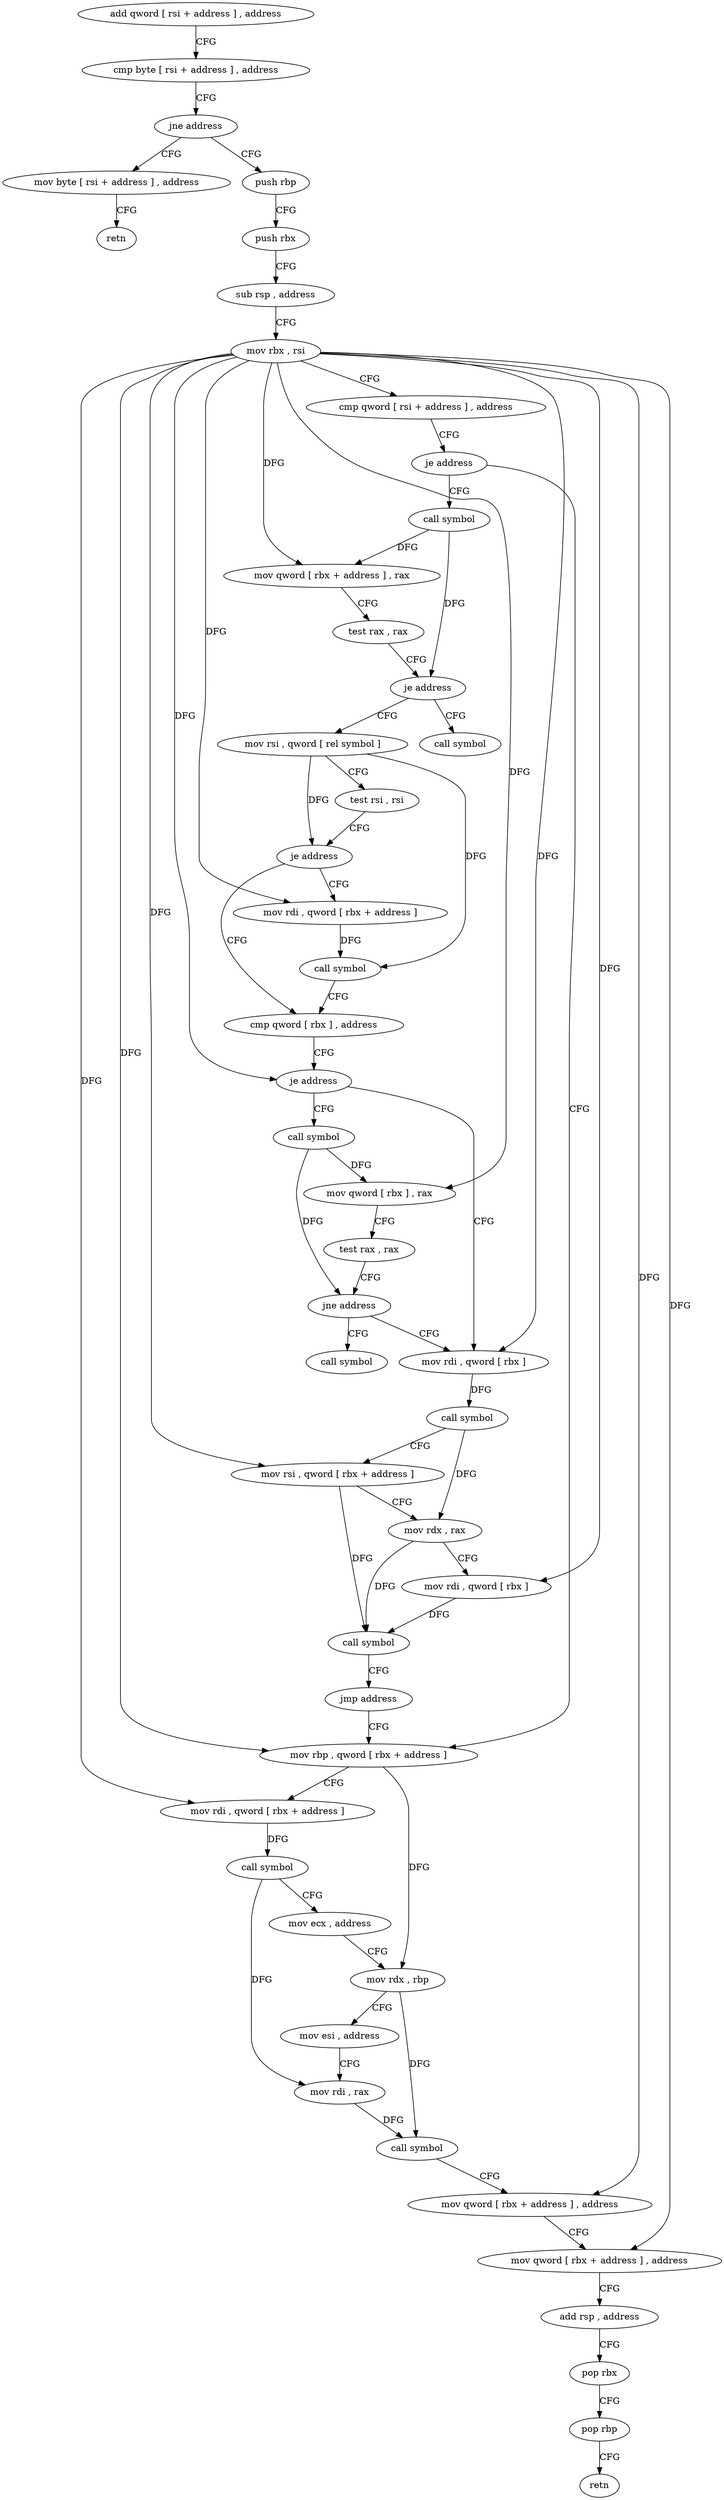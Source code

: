 digraph "func" {
"4216589" [label = "add qword [ rsi + address ] , address" ]
"4216594" [label = "cmp byte [ rsi + address ] , address" ]
"4216598" [label = "jne address" ]
"4216673" [label = "mov byte [ rsi + address ] , address" ]
"4216600" [label = "push rbp" ]
"4216677" [label = "retn" ]
"4216601" [label = "push rbx" ]
"4216602" [label = "sub rsp , address" ]
"4216606" [label = "mov rbx , rsi" ]
"4216609" [label = "cmp qword [ rsi + address ] , address" ]
"4216614" [label = "je address" ]
"4216678" [label = "call symbol" ]
"4216616" [label = "mov rbp , qword [ rbx + address ]" ]
"4216683" [label = "mov qword [ rbx + address ] , rax" ]
"4216687" [label = "test rax , rax" ]
"4216690" [label = "je address" ]
"4216744" [label = "call symbol" ]
"4216692" [label = "mov rsi , qword [ rel symbol ]" ]
"4216620" [label = "mov rdi , qword [ rbx + address ]" ]
"4216624" [label = "call symbol" ]
"4216629" [label = "mov ecx , address" ]
"4216634" [label = "mov rdx , rbp" ]
"4216637" [label = "mov esi , address" ]
"4216642" [label = "mov rdi , rax" ]
"4216645" [label = "call symbol" ]
"4216650" [label = "mov qword [ rbx + address ] , address" ]
"4216658" [label = "mov qword [ rbx + address ] , address" ]
"4216666" [label = "add rsp , address" ]
"4216670" [label = "pop rbx" ]
"4216671" [label = "pop rbp" ]
"4216672" [label = "retn" ]
"4216699" [label = "test rsi , rsi" ]
"4216702" [label = "je address" ]
"4216713" [label = "cmp qword [ rbx ] , address" ]
"4216704" [label = "mov rdi , qword [ rbx + address ]" ]
"4216717" [label = "je address" ]
"4216751" [label = "call symbol" ]
"4216719" [label = "mov rdi , qword [ rbx ]" ]
"4216708" [label = "call symbol" ]
"4216756" [label = "mov qword [ rbx ] , rax" ]
"4216759" [label = "test rax , rax" ]
"4216762" [label = "jne address" ]
"4216764" [label = "call symbol" ]
"4216722" [label = "call symbol" ]
"4216727" [label = "mov rsi , qword [ rbx + address ]" ]
"4216731" [label = "mov rdx , rax" ]
"4216734" [label = "mov rdi , qword [ rbx ]" ]
"4216737" [label = "call symbol" ]
"4216742" [label = "jmp address" ]
"4216589" -> "4216594" [ label = "CFG" ]
"4216594" -> "4216598" [ label = "CFG" ]
"4216598" -> "4216673" [ label = "CFG" ]
"4216598" -> "4216600" [ label = "CFG" ]
"4216673" -> "4216677" [ label = "CFG" ]
"4216600" -> "4216601" [ label = "CFG" ]
"4216601" -> "4216602" [ label = "CFG" ]
"4216602" -> "4216606" [ label = "CFG" ]
"4216606" -> "4216609" [ label = "CFG" ]
"4216606" -> "4216683" [ label = "DFG" ]
"4216606" -> "4216616" [ label = "DFG" ]
"4216606" -> "4216620" [ label = "DFG" ]
"4216606" -> "4216650" [ label = "DFG" ]
"4216606" -> "4216658" [ label = "DFG" ]
"4216606" -> "4216717" [ label = "DFG" ]
"4216606" -> "4216704" [ label = "DFG" ]
"4216606" -> "4216756" [ label = "DFG" ]
"4216606" -> "4216719" [ label = "DFG" ]
"4216606" -> "4216727" [ label = "DFG" ]
"4216606" -> "4216734" [ label = "DFG" ]
"4216609" -> "4216614" [ label = "CFG" ]
"4216614" -> "4216678" [ label = "CFG" ]
"4216614" -> "4216616" [ label = "CFG" ]
"4216678" -> "4216683" [ label = "DFG" ]
"4216678" -> "4216690" [ label = "DFG" ]
"4216616" -> "4216620" [ label = "CFG" ]
"4216616" -> "4216634" [ label = "DFG" ]
"4216683" -> "4216687" [ label = "CFG" ]
"4216687" -> "4216690" [ label = "CFG" ]
"4216690" -> "4216744" [ label = "CFG" ]
"4216690" -> "4216692" [ label = "CFG" ]
"4216692" -> "4216699" [ label = "CFG" ]
"4216692" -> "4216702" [ label = "DFG" ]
"4216692" -> "4216708" [ label = "DFG" ]
"4216620" -> "4216624" [ label = "DFG" ]
"4216624" -> "4216629" [ label = "CFG" ]
"4216624" -> "4216642" [ label = "DFG" ]
"4216629" -> "4216634" [ label = "CFG" ]
"4216634" -> "4216637" [ label = "CFG" ]
"4216634" -> "4216645" [ label = "DFG" ]
"4216637" -> "4216642" [ label = "CFG" ]
"4216642" -> "4216645" [ label = "DFG" ]
"4216645" -> "4216650" [ label = "CFG" ]
"4216650" -> "4216658" [ label = "CFG" ]
"4216658" -> "4216666" [ label = "CFG" ]
"4216666" -> "4216670" [ label = "CFG" ]
"4216670" -> "4216671" [ label = "CFG" ]
"4216671" -> "4216672" [ label = "CFG" ]
"4216699" -> "4216702" [ label = "CFG" ]
"4216702" -> "4216713" [ label = "CFG" ]
"4216702" -> "4216704" [ label = "CFG" ]
"4216713" -> "4216717" [ label = "CFG" ]
"4216704" -> "4216708" [ label = "DFG" ]
"4216717" -> "4216751" [ label = "CFG" ]
"4216717" -> "4216719" [ label = "CFG" ]
"4216751" -> "4216756" [ label = "DFG" ]
"4216751" -> "4216762" [ label = "DFG" ]
"4216719" -> "4216722" [ label = "DFG" ]
"4216708" -> "4216713" [ label = "CFG" ]
"4216756" -> "4216759" [ label = "CFG" ]
"4216759" -> "4216762" [ label = "CFG" ]
"4216762" -> "4216719" [ label = "CFG" ]
"4216762" -> "4216764" [ label = "CFG" ]
"4216722" -> "4216727" [ label = "CFG" ]
"4216722" -> "4216731" [ label = "DFG" ]
"4216727" -> "4216731" [ label = "CFG" ]
"4216727" -> "4216737" [ label = "DFG" ]
"4216731" -> "4216734" [ label = "CFG" ]
"4216731" -> "4216737" [ label = "DFG" ]
"4216734" -> "4216737" [ label = "DFG" ]
"4216737" -> "4216742" [ label = "CFG" ]
"4216742" -> "4216616" [ label = "CFG" ]
}

